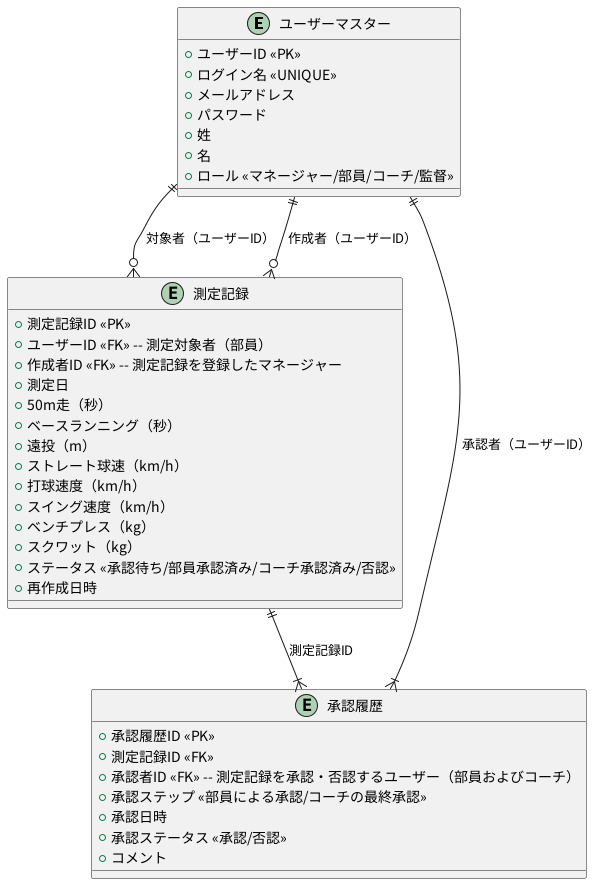 @startuml ER
skinparam defaultFontName "Noto Sans CJK JP"
entity "ユーザーマスター" as User {
  +ユーザーID <<PK>>
  +ログイン名 <<UNIQUE>>
  +メールアドレス
  +パスワード
  + 姓
  + 名
  +ロール <<マネージャー/部員/コーチ/監督>>
}

entity "測定記録" as Measurement {
  +測定記録ID <<PK>>
  +ユーザーID <<FK>> -- 測定対象者（部員）
  +作成者ID <<FK>> -- 測定記録を登録したマネージャー
  +測定日
  +50m走（秒）
  +ベースランニング（秒）
  +遠投（m）
  +ストレート球速（km/h）
  +打球速度（km/h）
  +スイング速度（km/h）
  +ベンチプレス（kg）
  +スクワット（kg）
  +ステータス <<承認待ち/部員承認済み/コーチ承認済み/否認>>
  +再作成日時
}

entity "承認履歴" as MeasurementApproval {
  +承認履歴ID <<PK>>
  +測定記録ID <<FK>> 
  +承認者ID <<FK>> -- 測定記録を承認・否認するユーザー（部員およびコーチ）
  +承認ステップ <<部員による承認/コーチの最終承認>>
  +承認日時
  +承認ステータス <<承認/否認>>
  +コメント
}

User ||--o{ Measurement : 対象者（ユーザーID）
User ||--o{ Measurement : 作成者（ユーザーID）

Measurement ||--|{ MeasurementApproval : 測定記録ID
User ||--|{ MeasurementApproval : 承認者（ユーザーID）

@enduml
